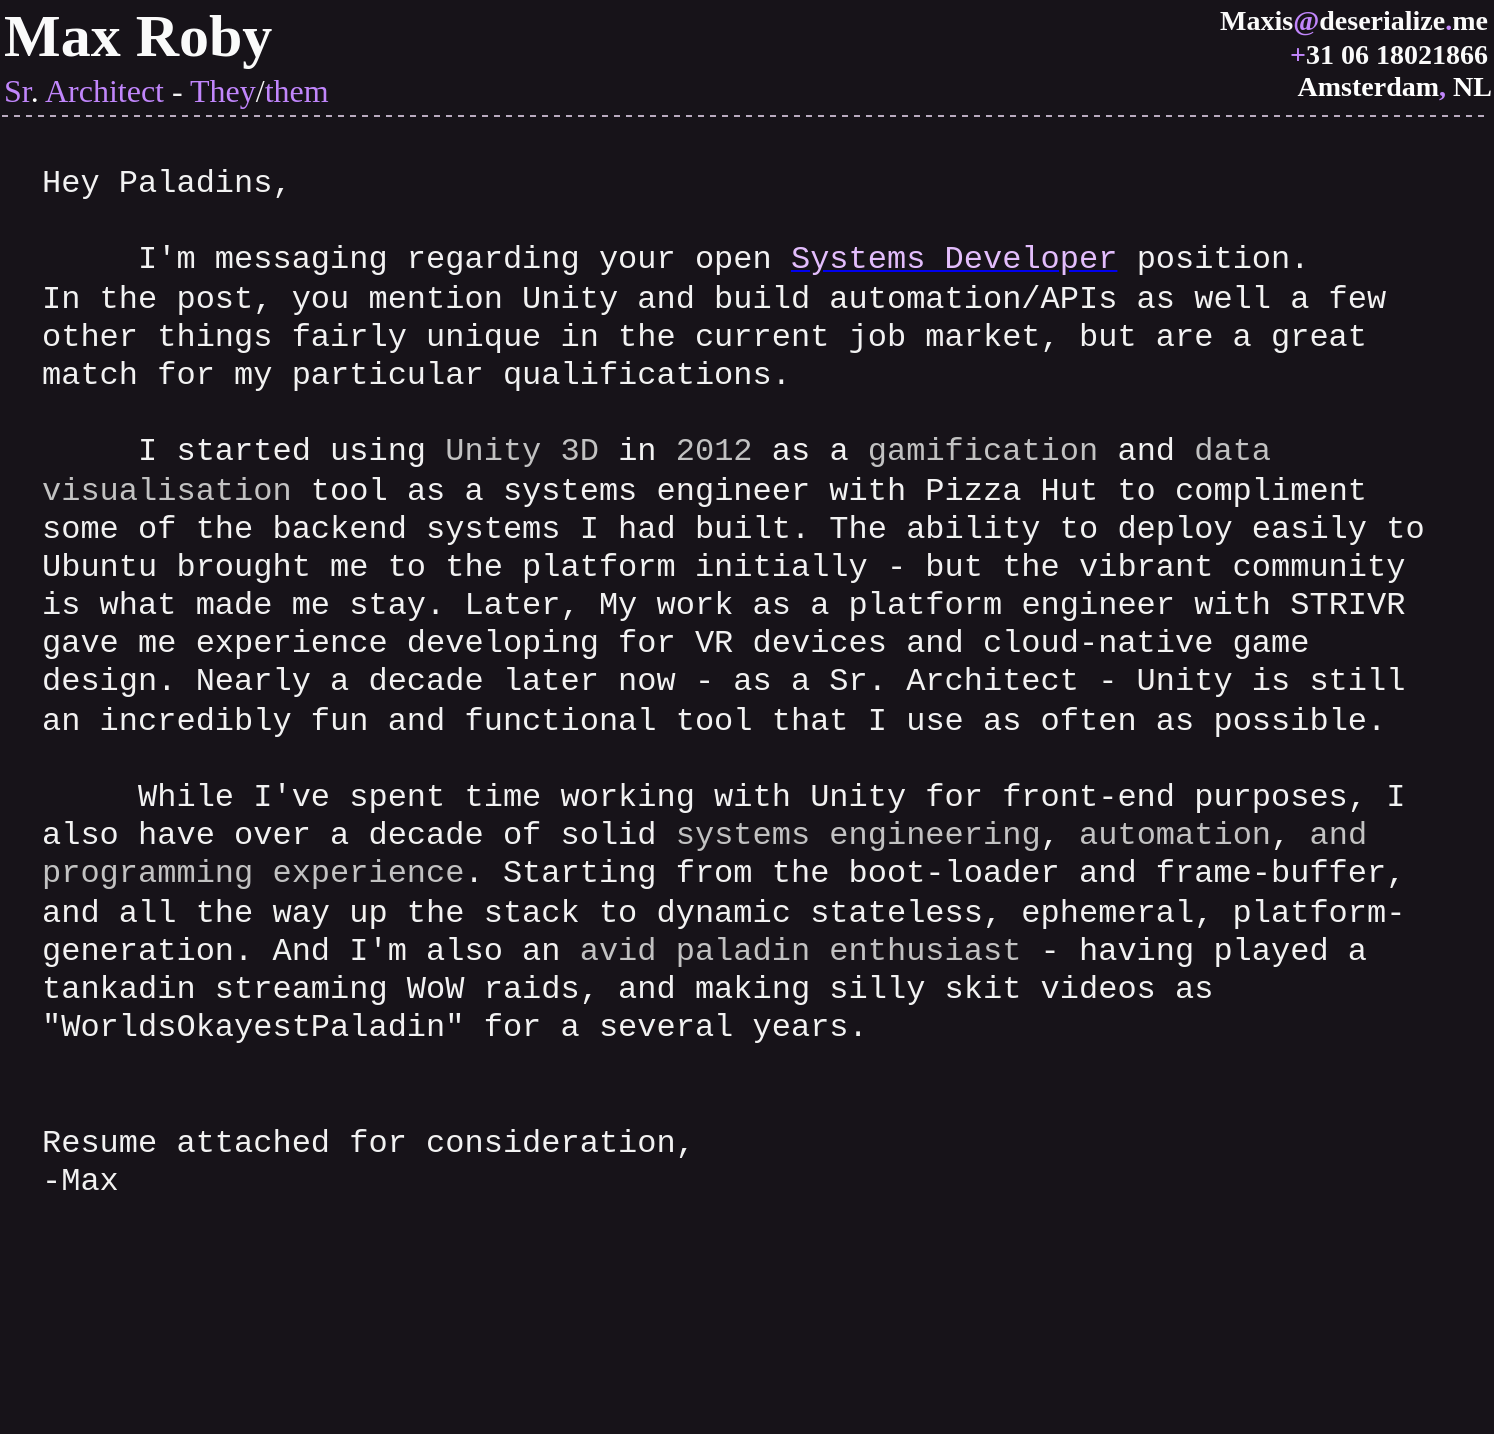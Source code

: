 <mxfile version="14.4.3" type="device"><diagram id="W5fDNnagpQOAj6cDyHOq" name="Page-1"><mxGraphModel dx="4260" dy="2143" grid="0" gridSize="1" guides="1" tooltips="1" connect="1" arrows="1" fold="1" page="1" pageScale="1" pageWidth="850" pageHeight="1100" background="#171319" math="0" shadow="0" extFonts="Turret Road^https://fonts.googleapis.com/css?family=Turret+Road|VT323^https://fonts.googleapis.com/css?family=VT323|Fredoka One^https://fonts.googleapis.com/css?family=Fredoka+One"><root><mxCell id="0"/><mxCell id="1" parent="0"/><mxCell id="m4s9fTobqwLdD_6rDwtC-93" value="&lt;font color=&quot;#c186fc&quot;&gt;Sr&lt;/font&gt;&lt;font color=&quot;#ffffff&quot;&gt;.&lt;/font&gt;&lt;font color=&quot;#c186fc&quot;&gt; Architect&lt;/font&gt; - &lt;font color=&quot;#c186fc&quot;&gt;They&lt;/font&gt;/&lt;font color=&quot;#c186fc&quot;&gt;them&lt;/font&gt;" style="text;html=1;strokeColor=none;fillColor=none;align=left;verticalAlign=bottom;whiteSpace=wrap;rounded=0;fontSize=16;fontFamily=Turret Road;      font-family: 'Quicksand', sans-serif;;fontStyle=0;fontColor=#F2F2F2;fontSource=https%3A%2F%2Ffonts.googleapis.com%2Fcss%3Ffamily%3DTurret%2BRoad;" parent="1" vertex="1"><mxGeometry x="-2497" y="-1032" width="201" height="20" as="geometry"/></mxCell><mxCell id="R10-RxdXGnp6Za4XQjBf-20" value="&lt;font style=&quot;font-size: 30px;&quot;&gt;Max Roby&lt;/font&gt;" style="text;html=1;strokeColor=none;fillColor=none;align=left;verticalAlign=top;whiteSpace=wrap;rounded=0;labelBackgroundColor=none;fontFamily=Turret Road;      font-family: 'Quicksand', sans-serif;;      font-family: 'Quicksand', sans-serif;;fontSize=30;fontStyle=1;labelBorderColor=none;spacing=0;spacingTop=-10;fontColor=#FAFAFA;fontSource=https%3A%2F%2Ffonts.googleapis.com%2Fcss%3Ffamily%3DTurret%2BRoad;" parent="1" vertex="1"><mxGeometry x="-2495" y="-1064" width="145.65" height="18.65" as="geometry"/></mxCell><mxCell id="R10-RxdXGnp6Za4XQjBf-42" value="&lt;span style=&quot;font-size: 14px&quot;&gt;Maxis&lt;font color=&quot;#c186fc&quot;&gt;@&lt;/font&gt;deserialize&lt;font color=&quot;#c186fc&quot;&gt;.&lt;/font&gt;me&lt;/span&gt;" style="text;html=1;strokeColor=none;fillColor=none;align=right;verticalAlign=middle;whiteSpace=wrap;rounded=0;labelBackgroundColor=none;fontFamily=Turret Road;      font-family: 'Quicksand', sans-serif;;fontSize=14;fontStyle=1;labelBorderColor=none;spacing=0;spacingTop=-10;fontColor=#FAFAFA;fontSource=https%3A%2F%2Ffonts.googleapis.com%2Fcss%3Ffamily%3DTurret%2BRoad;" parent="1" vertex="1"><mxGeometry x="-1876.46" y="-1064" width="123" height="21" as="geometry"/></mxCell><mxCell id="R10-RxdXGnp6Za4XQjBf-43" value="&lt;font color=&quot;#c186fc&quot;&gt;+&lt;/font&gt;31 06 18021866" style="text;html=1;strokeColor=none;fillColor=none;align=right;verticalAlign=bottom;whiteSpace=wrap;rounded=0;labelBackgroundColor=none;fontFamily=Turret Road;      font-family: 'Quicksand', sans-serif;;fontSize=14;fontStyle=1;labelBorderColor=none;spacing=0;spacingTop=-10;fontColor=#FAFAFA;fontSource=https%3A%2F%2Ffonts.googleapis.com%2Fcss%3Ffamily%3DTurret%2BRoad;" parent="1" vertex="1"><mxGeometry x="-1876.46" y="-1048" width="123" height="16" as="geometry"/></mxCell><mxCell id="dZCM4fSXKJVN-Hd-MvnZ-18" value="&lt;font&gt;Amsterdam&lt;font color=&quot;#c186fc&quot;&gt;,&lt;/font&gt; NL&lt;/font&gt;" style="text;html=1;strokeColor=none;fillColor=none;align=right;verticalAlign=bottom;whiteSpace=wrap;rounded=0;labelBackgroundColor=none;fontFamily=Turret Road;      font-family: 'Quicksand', sans-serif;;fontSize=14;fontStyle=1;labelBorderColor=none;spacing=0;spacingTop=-10;fontColor=#FFFFFF;fontSource=https%3A%2F%2Ffonts.googleapis.com%2Fcss%3Ffamily%3DTurret%2BRoad;" parent="1" vertex="1"><mxGeometry x="-1874" y="-1032" width="123" height="16" as="geometry"/></mxCell><mxCell id="m4s9fTobqwLdD_6rDwtC-1" value="background" parent="0"/><mxCell id="m4s9fTobqwLdD_6rDwtC-106" value="&lt;div style=&quot;display: inline ; font-size: 16px&quot;&gt;&lt;div style=&quot;font-size: 16px&quot;&gt;&lt;/div&gt;&lt;font style=&quot;font-size: 16px&quot;&gt;&lt;font color=&quot;#f2f2f2&quot; style=&quot;font-size: 16px&quot;&gt;Hey Paladins, &lt;br style=&quot;font-size: 16px&quot;&gt;&lt;br style=&quot;font-size: 16px&quot;&gt;&amp;nbsp; &amp;nbsp; &amp;nbsp;I'm messaging regarding your open&lt;/font&gt;&amp;nbsp;&lt;a href=&quot;https://paladinstudios.bamboohr.com/jobs/view.php?id=48&quot; style=&quot;font-size: 16px&quot;&gt;&lt;font style=&quot;font-size: 16px&quot; color=&quot;#e3bdfc&quot;&gt;Systems Developer&lt;/font&gt;&lt;/a&gt;&amp;nbsp;&lt;font color=&quot;#f2f2f2&quot; style=&quot;font-size: 16px&quot;&gt;position. &lt;br style=&quot;font-size: 16px&quot;&gt;In the post, you mention Unity and build automation/APIs as well a few other things fairly unique in the current job market, but are a great match for my particular qualifications. &lt;br style=&quot;font-size: 16px&quot;&gt;&lt;br style=&quot;font-size: 16px&quot;&gt;&amp;nbsp; &amp;nbsp; &amp;nbsp;I started using &lt;/font&gt;&lt;font style=&quot;font-size: 16px&quot; color=&quot;#c2c2c2&quot;&gt;Unity 3D &lt;/font&gt;&lt;font style=&quot;font-size: 16px&quot; color=&quot;#f2f2f2&quot;&gt;in&lt;/font&gt;&lt;font style=&quot;font-size: 16px&quot; color=&quot;#c2c2c2&quot;&gt; 2012&lt;/font&gt;&lt;font color=&quot;#f2f2f2&quot; style=&quot;font-size: 16px&quot;&gt; as a &lt;/font&gt;&lt;font style=&quot;font-size: 16px&quot; color=&quot;#c2c2c2&quot;&gt;gamification&lt;/font&gt;&lt;font color=&quot;#f2f2f2&quot; style=&quot;font-size: 16px&quot;&gt; and &lt;/font&gt;&lt;font style=&quot;font-size: 16px&quot; color=&quot;#c2c2c2&quot;&gt;data visualisation&lt;/font&gt;&lt;font color=&quot;#f2f2f2&quot; style=&quot;font-size: 16px&quot;&gt; tool as a systems engineer with Pizza Hut to compliment some of the backend systems I had built. The ability to deploy easily to Ubuntu brought me to the platform initially - but the vibrant community is what made me stay.&lt;/font&gt;&lt;font color=&quot;#f2f2f2&quot; style=&quot;font-size: 16px&quot;&gt;&amp;nbsp;Later,&amp;nbsp;&lt;/font&gt;&lt;span style=&quot;color: rgb(242 , 242 , 242) ; font-size: 16px&quot;&gt;My work as a platform engineer with STRIVR gave me experience developing for VR devices and cloud-native game design.&amp;nbsp;&lt;/span&gt;&lt;font color=&quot;#f2f2f2&quot; style=&quot;font-size: 16px&quot;&gt;Nearly a decade later now - as a Sr. Architect - Unity is still an incredibly fun and functional tool&lt;/font&gt;&lt;font style=&quot;font-size: 16px&quot; color=&quot;#c2c2c2&quot;&gt;&amp;nbsp;&lt;/font&gt;&lt;font style=&quot;font-size: 16px&quot; color=&quot;#f2f2f2&quot;&gt;that I use as often as possible.&lt;/font&gt;&lt;font color=&quot;#f2f2f2&quot; style=&quot;font-size: 16px&quot;&gt;&lt;br style=&quot;font-size: 16px&quot;&gt;&lt;/font&gt;&lt;font color=&quot;#f2f2f2&quot; style=&quot;font-size: 16px&quot;&gt;&lt;br style=&quot;font-size: 16px&quot;&gt;&amp;nbsp; &amp;nbsp; &amp;nbsp;While I've spent time working with Unity for front-end purposes, I also have over a decade of solid&amp;nbsp;&lt;/font&gt;&lt;font color=&quot;#c2c2c2&quot; style=&quot;font-size: 16px&quot;&gt;systems engineering&lt;/font&gt;&lt;font color=&quot;#f2f2f2&quot; style=&quot;font-size: 16px&quot;&gt;,&lt;/font&gt;&lt;font color=&quot;#c2c2c2&quot; style=&quot;font-size: 16px&quot;&gt;&amp;nbsp;&lt;/font&gt;&lt;font color=&quot;#c2c2c2&quot; style=&quot;font-size: 16px&quot;&gt;automation&lt;/font&gt;&lt;font color=&quot;#f2f2f2&quot; style=&quot;font-size: 16px&quot;&gt;,&lt;/font&gt;&lt;font color=&quot;#c2c2c2&quot; style=&quot;font-size: 16px&quot;&gt; and programming experience&lt;/font&gt;&lt;font color=&quot;#f2f2f2&quot; style=&quot;font-size: 16px&quot;&gt;. Starting&amp;nbsp;from the boot-loader and frame-buffer, and all the way up the stack to dynamic stateless, ephemeral, platform-generation. And&amp;nbsp;&lt;/font&gt;&lt;font color=&quot;#f2f2f2&quot; style=&quot;font-size: 16px&quot;&gt;I'm also an &lt;/font&gt;&lt;font style=&quot;font-size: 16px&quot; color=&quot;#c2c2c2&quot;&gt;avid paladin enthusiast&lt;/font&gt;&lt;font color=&quot;#f2f2f2&quot; style=&quot;font-size: 16px&quot;&gt;&amp;nbsp;- having played a tankadin streaming WoW raids, and making silly skit videos as &quot;WorldsOkayestPaladin&quot; for a several years.&lt;br style=&quot;font-size: 16px&quot;&gt;&lt;br style=&quot;font-size: 16px&quot;&gt;&lt;br style=&quot;font-size: 16px&quot;&gt;Resume attached for consideration,&lt;br style=&quot;font-size: 16px&quot;&gt;-Max&lt;br style=&quot;font-size: 16px&quot;&gt;&lt;/font&gt;&lt;font color=&quot;#f2f2f2&quot; style=&quot;font-size: 16px&quot;&gt;&lt;br style=&quot;font-size: 16px&quot;&gt;&lt;br style=&quot;font-size: 16px&quot;&gt;&lt;br style=&quot;font-size: 16px&quot;&gt;&lt;br style=&quot;font-size: 16px&quot;&gt;&lt;/font&gt;&lt;/font&gt;&lt;br style=&quot;font-size: 16px&quot;&gt;&lt;br style=&quot;font-size: 16px&quot;&gt;&lt;/div&gt;" style="text;html=1;fillColor=none;align=left;verticalAlign=top;whiteSpace=wrap;shadow=0;glass=0;fontFamily=Courier New;fontSize=16;fontStyle=0;fontColor=#D4D4D4;" parent="m4s9fTobqwLdD_6rDwtC-1" vertex="1"><mxGeometry x="-2478" y="-993" width="707" height="587" as="geometry"/></mxCell><mxCell id="ES3QaPJ6Twnf8kI0FJPa-2" value="" style="endArrow=none;html=1;shadow=0;strokeWidth=1;fontFamily=Turret Road;      font-family: 'Quicksand', sans-serif;;fontSize=15;fontStyle=1;fontColor=#FAFAFA;exitX=0;exitY=1;exitDx=0;exitDy=0;dashed=1;strokeColor=#B9AABF;fontSource=https%3A%2F%2Ffonts.googleapis.com%2Fcss%3Ffamily%3DTurret%2BRoad;" parent="m4s9fTobqwLdD_6rDwtC-1" edge="1"><mxGeometry width="50" height="50" relative="1" as="geometry"><mxPoint x="-2496" y="-1011" as="sourcePoint"/><mxPoint x="-1753" y="-1011" as="targetPoint"/></mxGeometry></mxCell><mxCell id="m4s9fTobqwLdD_6rDwtC-107" value="Boxes" parent="0"/><mxCell id="m4s9fTobqwLdD_6rDwtC-113" value="Pictures" parent="0"/><mxCell id="m4s9fTobqwLdD_6rDwtC-114" value="top text" parent="0"/><object label="Titles" id="m4s9fTobqwLdD_6rDwtC-123"><mxCell parent="0"/></object><object label="chart lines" id="m4s9fTobqwLdD_6rDwtC-132"><mxCell parent="0"/></object><object label="chart bars" id="m4s9fTobqwLdD_6rDwtC-133"><mxCell parent="0"/></object><object label="chart" id="m4s9fTobqwLdD_6rDwtC-134"><mxCell parent="0"/></object><object label="chart text" id="m4s9fTobqwLdD_6rDwtC-135"><mxCell parent="0"/></object></root></mxGraphModel></diagram></mxfile>